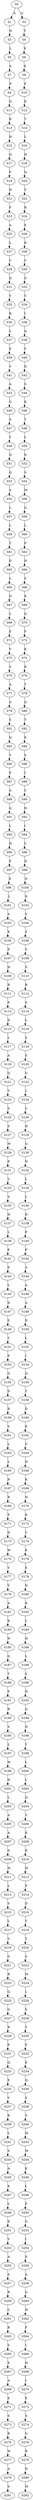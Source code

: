 strict digraph  {
	S0 -> S1 [ label = A ];
	S0 -> S2 [ label = Q ];
	S1 -> S3 [ label = N ];
	S2 -> S4 [ label = Y ];
	S3 -> S5 [ label = L ];
	S4 -> S6 [ label = E ];
	S5 -> S7 [ label = S ];
	S6 -> S8 [ label = E ];
	S7 -> S9 [ label = P ];
	S8 -> S10 [ label = E ];
	S9 -> S11 [ label = Q ];
	S10 -> S12 [ label = E ];
	S11 -> S13 [ label = R ];
	S12 -> S14 [ label = T ];
	S13 -> S15 [ label = H ];
	S14 -> S16 [ label = L ];
	S15 -> S17 [ label = Q ];
	S16 -> S18 [ label = H ];
	S17 -> S19 [ label = F ];
	S18 -> S20 [ label = Q ];
	S19 -> S21 [ label = H ];
	S20 -> S22 [ label = V ];
	S21 -> S23 [ label = F ];
	S22 -> S24 [ label = R ];
	S23 -> S25 [ label = A ];
	S24 -> S26 [ label = E ];
	S25 -> S27 [ label = L ];
	S26 -> S28 [ label = K ];
	S27 -> S29 [ label = V ];
	S28 -> S30 [ label = C ];
	S29 -> S31 [ label = Q ];
	S30 -> S32 [ label = G ];
	S31 -> S33 [ label = V ];
	S32 -> S34 [ label = C ];
	S33 -> S35 [ label = R ];
	S34 -> S36 [ label = I ];
	S35 -> S37 [ label = L ];
	S36 -> S38 [ label = Q ];
	S37 -> S39 [ label = E ];
	S38 -> S40 [ label = V ];
	S39 -> S41 [ label = V ];
	S40 -> S42 [ label = D ];
	S41 -> S43 [ label = A ];
	S42 -> S44 [ label = S ];
	S43 -> S45 [ label = G ];
	S44 -> S46 [ label = K ];
	S45 -> S47 [ label = S ];
	S46 -> S48 [ label = T ];
	S47 -> S49 [ label = Y ];
	S48 -> S50 [ label = L ];
	S49 -> S51 [ label = Q ];
	S50 -> S52 [ label = D ];
	S51 -> S53 [ label = Q ];
	S52 -> S54 [ label = S ];
	S53 -> S55 [ label = S ];
	S54 -> S56 [ label = M ];
	S55 -> S57 [ label = L ];
	S56 -> S58 [ label = G ];
	S57 -> S59 [ label = L ];
	S58 -> S60 [ label = L ];
	S59 -> S61 [ label = T ];
	S60 -> S62 [ label = P ];
	S61 -> S63 [ label = D ];
	S62 -> S64 [ label = H ];
	S63 -> S65 [ label = L ];
	S64 -> S66 [ label = S ];
	S65 -> S67 [ label = D ];
	S66 -> S68 [ label = K ];
	S67 -> S69 [ label = L ];
	S68 -> S70 [ label = Q ];
	S69 -> S71 [ label = E ];
	S70 -> S72 [ label = F ];
	S71 -> S73 [ label = V ];
	S72 -> S74 [ label = K ];
	S73 -> S75 [ label = S ];
	S74 -> S76 [ label = R ];
	S75 -> S77 [ label = A ];
	S76 -> S78 [ label = T ];
	S77 -> S79 [ label = G ];
	S78 -> S80 [ label = Q ];
	S79 -> S81 [ label = S ];
	S80 -> S82 [ label = T ];
	S81 -> S83 [ label = Q ];
	S82 -> S84 [ label = E ];
	S83 -> S85 [ label = V ];
	S84 -> S86 [ label = S ];
	S85 -> S87 [ label = P ];
	S86 -> S88 [ label = I ];
	S87 -> S89 [ label = A ];
	S88 -> S90 [ label = C ];
	S89 -> S91 [ label = Q ];
	S90 -> S92 [ label = H ];
	S91 -> S93 [ label = L ];
	S92 -> S94 [ label = I ];
	S93 -> S95 [ label = H ];
	S94 -> S96 [ label = C ];
	S95 -> S97 [ label = F ];
	S96 -> S98 [ label = D ];
	S97 -> S99 [ label = E ];
	S98 -> S100 [ label = D ];
	S99 -> S101 [ label = L ];
	S100 -> S102 [ label = N ];
	S101 -> S103 [ label = A ];
	S102 -> S104 [ label = V ];
	S103 -> S105 [ label = K ];
	S104 -> S106 [ label = S ];
	S105 -> S107 [ label = P ];
	S106 -> S108 [ label = V ];
	S107 -> S109 [ label = H ];
	S108 -> S110 [ label = S ];
	S109 -> S111 [ label = R ];
	S110 -> S112 [ label = R ];
	S111 -> S113 [ label = P ];
	S112 -> S114 [ label = S ];
	S113 -> S115 [ label = D ];
	S114 -> S116 [ label = L ];
	S115 -> S117 [ label = L ];
	S116 -> S118 [ label = S ];
	S117 -> S119 [ label = A ];
	S118 -> S120 [ label = S ];
	S119 -> S121 [ label = Q ];
	S120 -> S122 [ label = G ];
	S121 -> S123 [ label = V ];
	S122 -> S124 [ label = L ];
	S123 -> S125 [ label = S ];
	S124 -> S126 [ label = C ];
	S125 -> S127 [ label = S ];
	S126 -> S128 [ label = H ];
	S127 -> S129 [ label = W ];
	S128 -> S130 [ label = G ];
	S129 -> S131 [ label = P ];
	S130 -> S132 [ label = N ];
	S131 -> S133 [ label = T ];
	S132 -> S134 [ label = L ];
	S133 -> S135 [ label = S ];
	S134 -> S136 [ label = L ];
	S135 -> S137 [ label = H ];
	S136 -> S138 [ label = D ];
	S137 -> S139 [ label = L ];
	S138 -> S140 [ label = P ];
	S139 -> S141 [ label = E ];
	S140 -> S142 [ label = P ];
	S141 -> S143 [ label = P ];
	S142 -> S144 [ label = A ];
	S143 -> S145 [ label = L ];
	S144 -> S146 [ label = A ];
	S145 -> S147 [ label = D ];
	S146 -> S148 [ label = A ];
	S147 -> S149 [ label = S ];
	S148 -> S150 [ label = D ];
	S149 -> S151 [ label = T ];
	S150 -> S152 [ label = L ];
	S151 -> S153 [ label = P ];
	S152 -> S154 [ label = I ];
	S153 -> S155 [ label = G ];
	S154 -> S156 [ label = Q ];
	S155 -> S157 [ label = D ];
	S156 -> S158 [ label = Y ];
	S157 -> S159 [ label = R ];
	S158 -> S160 [ label = D ];
	S159 -> S161 [ label = V ];
	S160 -> S162 [ label = E ];
	S161 -> S163 [ label = L ];
	S162 -> S164 [ label = V ];
	S163 -> S165 [ label = L ];
	S164 -> S166 [ label = N ];
	S165 -> S167 [ label = N ];
	S166 -> S168 [ label = K ];
	S167 -> S169 [ label = R ];
	S168 -> S170 [ label = N ];
	S169 -> S171 [ label = F ];
	S170 -> S172 [ label = K ];
	S171 -> S173 [ label = D ];
	S172 -> S174 [ label = C ];
	S173 -> S175 [ label = W ];
	S174 -> S176 [ label = K ];
	S175 -> S177 [ label = V ];
	S176 -> S178 [ label = E ];
	S177 -> S179 [ label = V ];
	S178 -> S180 [ label = D ];
	S179 -> S181 [ label = A ];
	S180 -> S182 [ label = K ];
	S181 -> S183 [ label = K ];
	S182 -> S184 [ label = L ];
	S183 -> S185 [ label = N ];
	S184 -> S186 [ label = H ];
	S185 -> S187 [ label = Q ];
	S186 -> S188 [ label = L ];
	S187 -> S189 [ label = T ];
	S188 -> S190 [ label = S ];
	S189 -> S191 [ label = F ];
	S190 -> S192 [ label = H ];
	S191 -> S193 [ label = R ];
	S192 -> S194 [ label = Q ];
	S193 -> S195 [ label = S ];
	S194 -> S196 [ label = N ];
	S195 -> S197 [ label = L ];
	S196 -> S198 [ label = Y ];
	S197 -> S199 [ label = W ];
	S198 -> S200 [ label = L ];
	S199 -> S201 [ label = H ];
	S200 -> S202 [ label = L ];
	S201 -> S203 [ label = L ];
	S202 -> S204 [ label = Q ];
	S203 -> S205 [ label = A ];
	S204 -> S206 [ label = V ];
	S205 -> S207 [ label = A ];
	S206 -> S208 [ label = K ];
	S207 -> S209 [ label = G ];
	S208 -> S210 [ label = K ];
	S209 -> S211 [ label = W ];
	S210 -> S212 [ label = W ];
	S211 -> S213 [ label = L ];
	S212 -> S214 [ label = P ];
	S213 -> S215 [ label = V ];
	S214 -> S216 [ label = D ];
	S215 -> S217 [ label = L ];
	S216 -> S218 [ label = T ];
	S217 -> S219 [ label = V ];
	S218 -> S220 [ label = T ];
	S219 -> S221 [ label = G ];
	S220 -> S222 [ label = S ];
	S221 -> S223 [ label = R ];
	S222 -> S224 [ label = M ];
	S223 -> S225 [ label = Q ];
	S224 -> S226 [ label = L ];
	S225 -> S227 [ label = G ];
	S226 -> S228 [ label = S ];
	S227 -> S229 [ label = R ];
	S228 -> S230 [ label = T ];
	S229 -> S231 [ label = P ];
	S230 -> S232 [ label = P ];
	S231 -> S233 [ label = Q ];
	S232 -> S234 [ label = E ];
	S233 -> S235 [ label = E ];
	S234 -> S236 [ label = Q ];
	S235 -> S237 [ label = V ];
	S236 -> S238 [ label = S ];
	S237 -> S239 [ label = R ];
	S238 -> S240 [ label = V ];
	S239 -> S241 [ label = L ];
	S240 -> S242 [ label = M ];
	S241 -> S243 [ label = S ];
	S242 -> S244 [ label = M ];
	S243 -> S245 [ label = A ];
	S244 -> S246 [ label = K ];
	S245 -> S247 [ label = K ];
	S246 -> S248 [ label = L ];
	S247 -> S249 [ label = L ];
	S248 -> S250 [ label = P ];
	S249 -> S251 [ label = E ];
	S250 -> S252 [ label = G ];
	S251 -> S253 [ label = V ];
	S252 -> S254 [ label = I ];
	S253 -> S255 [ label = A ];
	S254 -> S256 [ label = P ];
	S255 -> S257 [ label = S ];
	S256 -> S258 [ label = A ];
	S257 -> S259 [ label = R ];
	S258 -> S260 [ label = G ];
	S259 -> S261 [ label = C ];
	S260 -> S262 [ label = W ];
	S261 -> S263 [ label = R ];
	S262 -> S264 [ label = F ];
	S263 -> S265 [ label = S ];
	S264 -> S266 [ label = I ];
	S265 -> S267 [ label = E ];
	S266 -> S268 [ label = H ];
	S267 -> S269 [ label = A ];
	S268 -> S270 [ label = I ];
	S269 -> S271 [ label = E ];
	S270 -> S272 [ label = E ];
	S271 -> S273 [ label = S ];
	S272 -> S274 [ label = S ];
	S273 -> S275 [ label = R ];
	S274 -> S276 [ label = G ];
	S275 -> S277 [ label = W ];
	S276 -> S278 [ label = R ];
	S277 -> S279 [ label = A ];
	S278 -> S280 [ label = N ];
	S279 -> S281 [ label = S ];
	S280 -> S282 [ label = M ];
}
